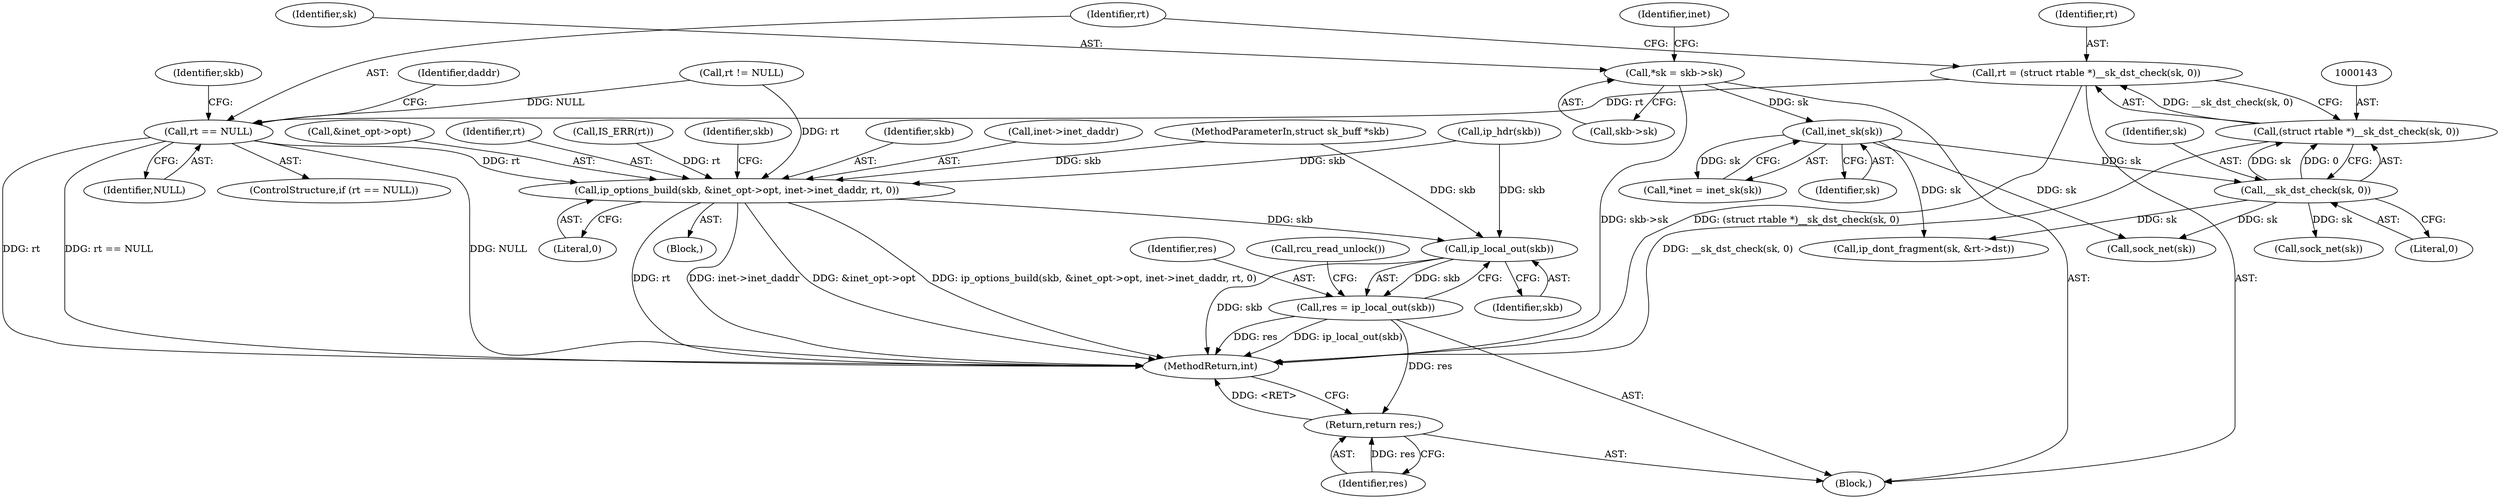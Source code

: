 digraph "0_linux_f6d8bd051c391c1c0458a30b2a7abcd939329259_22@pointer" {
"1000140" [label="(Call,rt = (struct rtable *)__sk_dst_check(sk, 0))"];
"1000142" [label="(Call,(struct rtable *)__sk_dst_check(sk, 0))"];
"1000144" [label="(Call,__sk_dst_check(sk, 0))"];
"1000118" [label="(Call,inet_sk(sk))"];
"1000110" [label="(Call,*sk = skb->sk)"];
"1000148" [label="(Call,rt == NULL)"];
"1000344" [label="(Call,ip_options_build(skb, &inet_opt->opt, inet->inet_daddr, rt, 0))"];
"1000371" [label="(Call,ip_local_out(skb))"];
"1000369" [label="(Call,res = ip_local_out(skb))"];
"1000374" [label="(Return,return res;)"];
"1000119" [label="(Identifier,sk)"];
"1000354" [label="(Literal,0)"];
"1000374" [label="(Return,return res;)"];
"1000198" [label="(Call,IS_ERR(rt))"];
"1000150" [label="(Identifier,NULL)"];
"1000373" [label="(Call,rcu_read_unlock())"];
"1000357" [label="(Identifier,skb)"];
"1000116" [label="(Call,*inet = inet_sk(sk))"];
"1000146" [label="(Literal,0)"];
"1000111" [label="(Identifier,sk)"];
"1000370" [label="(Identifier,res)"];
"1000371" [label="(Call,ip_local_out(skb))"];
"1000142" [label="(Call,(struct rtable *)__sk_dst_check(sk, 0))"];
"1000176" [label="(Call,sock_net(sk))"];
"1000108" [label="(Block,)"];
"1000271" [label="(Call,ip_dont_fragment(sk, &rt->dst))"];
"1000148" [label="(Call,rt == NULL)"];
"1000136" [label="(Call,rt != NULL)"];
"1000107" [label="(MethodParameterIn,struct sk_buff *skb)"];
"1000140" [label="(Call,rt = (struct rtable *)__sk_dst_check(sk, 0))"];
"1000154" [label="(Identifier,daddr)"];
"1000345" [label="(Identifier,skb)"];
"1000149" [label="(Identifier,rt)"];
"1000110" [label="(Call,*sk = skb->sk)"];
"1000350" [label="(Call,inet->inet_daddr)"];
"1000372" [label="(Identifier,skb)"];
"1000141" [label="(Identifier,rt)"];
"1000344" [label="(Call,ip_options_build(skb, &inet_opt->opt, inet->inet_daddr, rt, 0))"];
"1000346" [label="(Call,&inet_opt->opt)"];
"1000369" [label="(Call,res = ip_local_out(skb))"];
"1000112" [label="(Call,skb->sk)"];
"1000208" [label="(Identifier,skb)"];
"1000375" [label="(Identifier,res)"];
"1000147" [label="(ControlStructure,if (rt == NULL))"];
"1000145" [label="(Identifier,sk)"];
"1000379" [label="(Call,sock_net(sk))"];
"1000353" [label="(Identifier,rt)"];
"1000332" [label="(Block,)"];
"1000118" [label="(Call,inet_sk(sk))"];
"1000144" [label="(Call,__sk_dst_check(sk, 0))"];
"1000387" [label="(MethodReturn,int)"];
"1000117" [label="(Identifier,inet)"];
"1000248" [label="(Call,ip_hdr(skb))"];
"1000140" -> "1000108"  [label="AST: "];
"1000140" -> "1000142"  [label="CFG: "];
"1000141" -> "1000140"  [label="AST: "];
"1000142" -> "1000140"  [label="AST: "];
"1000149" -> "1000140"  [label="CFG: "];
"1000140" -> "1000387"  [label="DDG: (struct rtable *)__sk_dst_check(sk, 0)"];
"1000142" -> "1000140"  [label="DDG: __sk_dst_check(sk, 0)"];
"1000140" -> "1000148"  [label="DDG: rt"];
"1000142" -> "1000144"  [label="CFG: "];
"1000143" -> "1000142"  [label="AST: "];
"1000144" -> "1000142"  [label="AST: "];
"1000142" -> "1000387"  [label="DDG: __sk_dst_check(sk, 0)"];
"1000144" -> "1000142"  [label="DDG: sk"];
"1000144" -> "1000142"  [label="DDG: 0"];
"1000144" -> "1000146"  [label="CFG: "];
"1000145" -> "1000144"  [label="AST: "];
"1000146" -> "1000144"  [label="AST: "];
"1000118" -> "1000144"  [label="DDG: sk"];
"1000144" -> "1000176"  [label="DDG: sk"];
"1000144" -> "1000271"  [label="DDG: sk"];
"1000144" -> "1000379"  [label="DDG: sk"];
"1000118" -> "1000116"  [label="AST: "];
"1000118" -> "1000119"  [label="CFG: "];
"1000119" -> "1000118"  [label="AST: "];
"1000116" -> "1000118"  [label="CFG: "];
"1000118" -> "1000116"  [label="DDG: sk"];
"1000110" -> "1000118"  [label="DDG: sk"];
"1000118" -> "1000271"  [label="DDG: sk"];
"1000118" -> "1000379"  [label="DDG: sk"];
"1000110" -> "1000108"  [label="AST: "];
"1000110" -> "1000112"  [label="CFG: "];
"1000111" -> "1000110"  [label="AST: "];
"1000112" -> "1000110"  [label="AST: "];
"1000117" -> "1000110"  [label="CFG: "];
"1000110" -> "1000387"  [label="DDG: skb->sk"];
"1000148" -> "1000147"  [label="AST: "];
"1000148" -> "1000150"  [label="CFG: "];
"1000149" -> "1000148"  [label="AST: "];
"1000150" -> "1000148"  [label="AST: "];
"1000154" -> "1000148"  [label="CFG: "];
"1000208" -> "1000148"  [label="CFG: "];
"1000148" -> "1000387"  [label="DDG: rt"];
"1000148" -> "1000387"  [label="DDG: rt == NULL"];
"1000148" -> "1000387"  [label="DDG: NULL"];
"1000136" -> "1000148"  [label="DDG: NULL"];
"1000148" -> "1000344"  [label="DDG: rt"];
"1000344" -> "1000332"  [label="AST: "];
"1000344" -> "1000354"  [label="CFG: "];
"1000345" -> "1000344"  [label="AST: "];
"1000346" -> "1000344"  [label="AST: "];
"1000350" -> "1000344"  [label="AST: "];
"1000353" -> "1000344"  [label="AST: "];
"1000354" -> "1000344"  [label="AST: "];
"1000357" -> "1000344"  [label="CFG: "];
"1000344" -> "1000387"  [label="DDG: ip_options_build(skb, &inet_opt->opt, inet->inet_daddr, rt, 0)"];
"1000344" -> "1000387"  [label="DDG: rt"];
"1000344" -> "1000387"  [label="DDG: inet->inet_daddr"];
"1000344" -> "1000387"  [label="DDG: &inet_opt->opt"];
"1000248" -> "1000344"  [label="DDG: skb"];
"1000107" -> "1000344"  [label="DDG: skb"];
"1000198" -> "1000344"  [label="DDG: rt"];
"1000136" -> "1000344"  [label="DDG: rt"];
"1000344" -> "1000371"  [label="DDG: skb"];
"1000371" -> "1000369"  [label="AST: "];
"1000371" -> "1000372"  [label="CFG: "];
"1000372" -> "1000371"  [label="AST: "];
"1000369" -> "1000371"  [label="CFG: "];
"1000371" -> "1000387"  [label="DDG: skb"];
"1000371" -> "1000369"  [label="DDG: skb"];
"1000248" -> "1000371"  [label="DDG: skb"];
"1000107" -> "1000371"  [label="DDG: skb"];
"1000369" -> "1000108"  [label="AST: "];
"1000370" -> "1000369"  [label="AST: "];
"1000373" -> "1000369"  [label="CFG: "];
"1000369" -> "1000387"  [label="DDG: res"];
"1000369" -> "1000387"  [label="DDG: ip_local_out(skb)"];
"1000369" -> "1000374"  [label="DDG: res"];
"1000374" -> "1000108"  [label="AST: "];
"1000374" -> "1000375"  [label="CFG: "];
"1000375" -> "1000374"  [label="AST: "];
"1000387" -> "1000374"  [label="CFG: "];
"1000374" -> "1000387"  [label="DDG: <RET>"];
"1000375" -> "1000374"  [label="DDG: res"];
}

